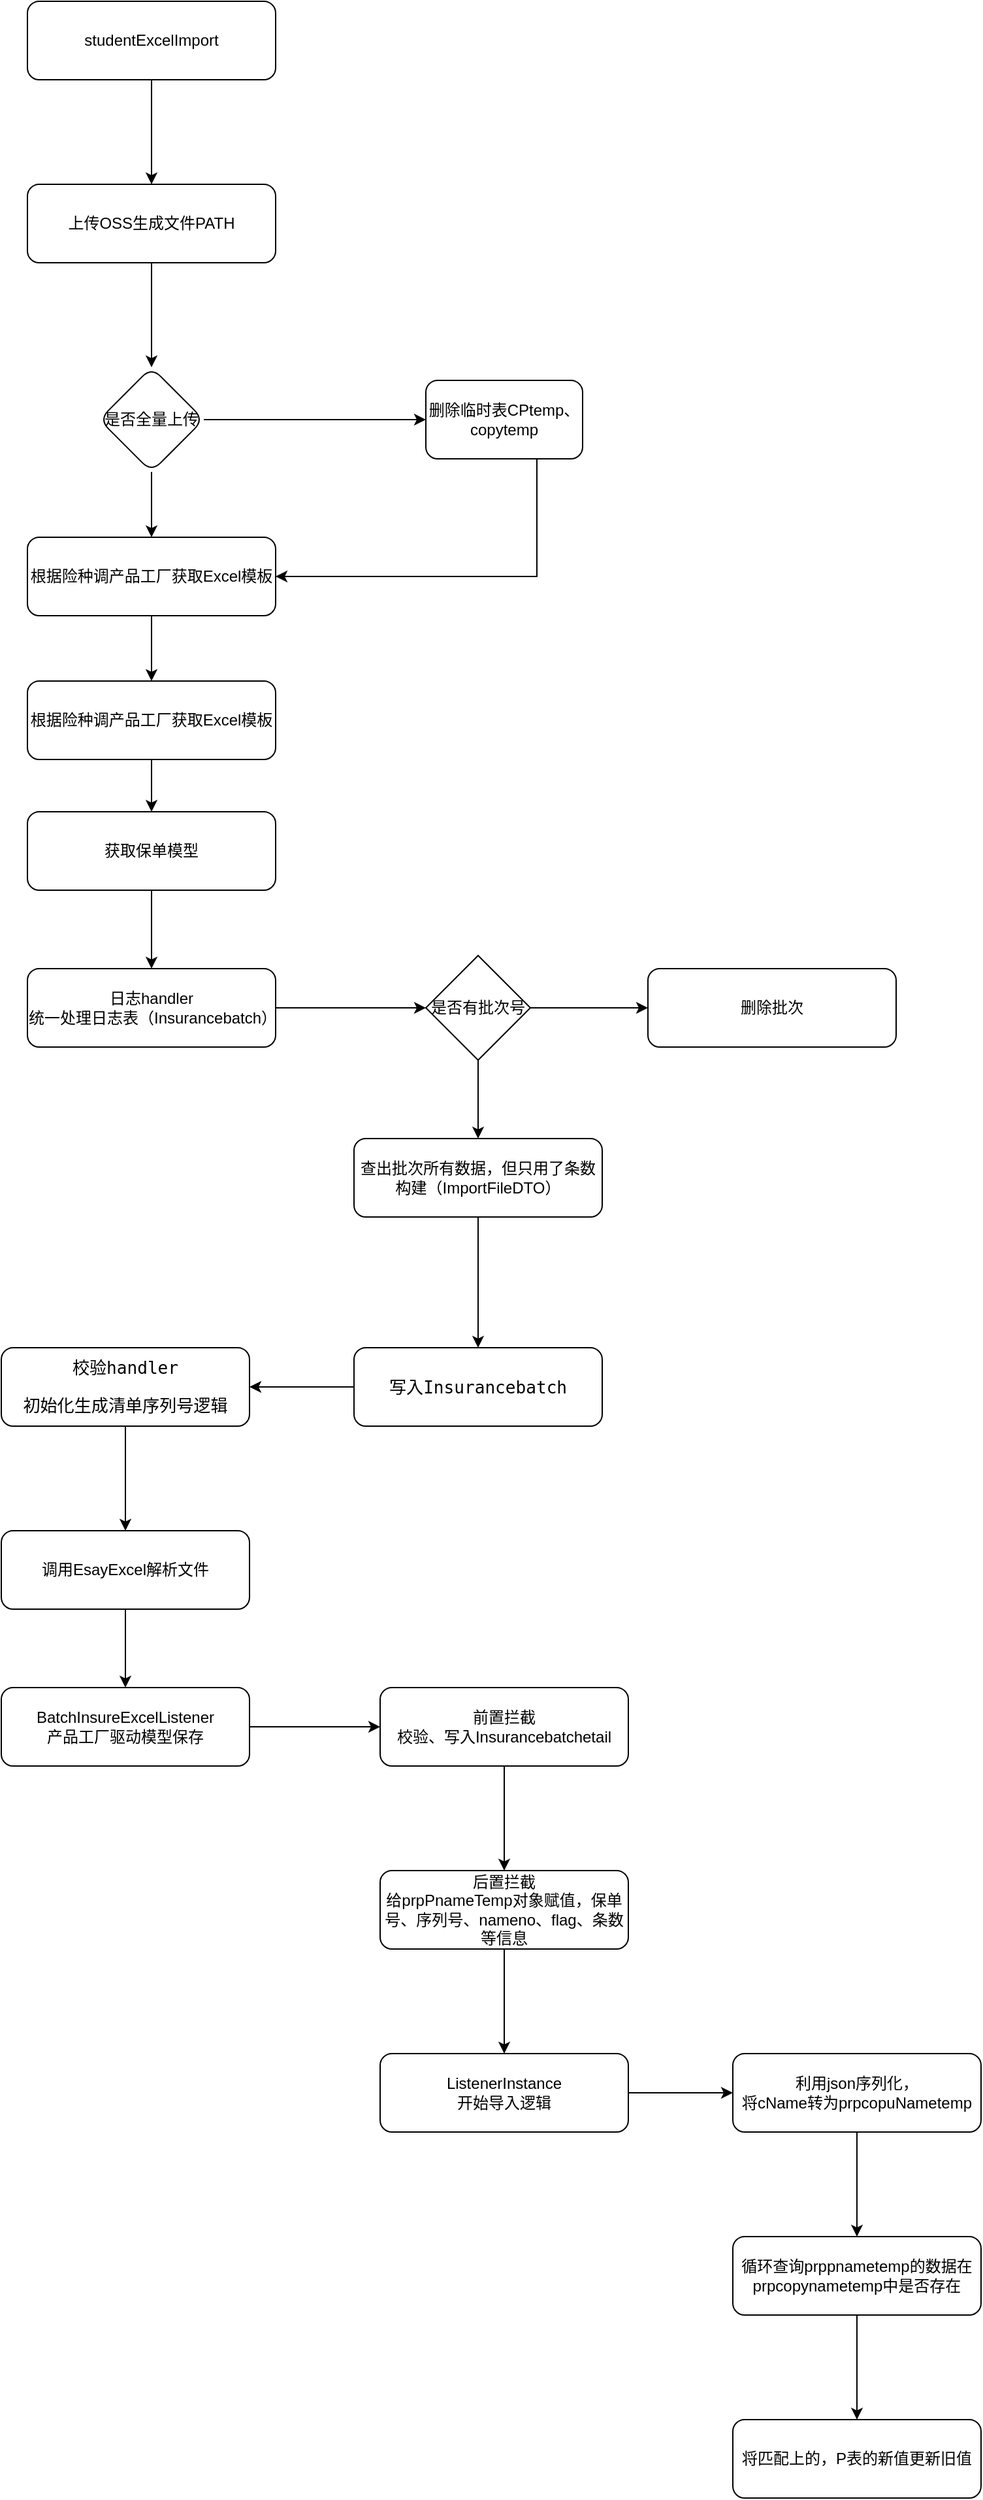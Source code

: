 <mxfile version="24.4.4" type="github">
  <diagram name="第 1 页" id="Fu0R1MFzWa6YzTho8a_D">
    <mxGraphModel dx="1050" dy="530" grid="1" gridSize="10" guides="1" tooltips="1" connect="1" arrows="1" fold="1" page="1" pageScale="1" pageWidth="827" pageHeight="1169" math="0" shadow="0">
      <root>
        <mxCell id="0" />
        <mxCell id="1" parent="0" />
        <mxCell id="GyTgs1EJwbVY7Si8vsgn-1" value="" style="edgeStyle=orthogonalEdgeStyle;rounded=0;orthogonalLoop=1;jettySize=auto;html=1;" edge="1" parent="1" source="GyTgs1EJwbVY7Si8vsgn-2" target="GyTgs1EJwbVY7Si8vsgn-4">
          <mxGeometry relative="1" as="geometry" />
        </mxCell>
        <mxCell id="GyTgs1EJwbVY7Si8vsgn-2" value="studentExcelImport" style="rounded=1;whiteSpace=wrap;html=1;" vertex="1" parent="1">
          <mxGeometry x="380" y="30" width="190" height="60" as="geometry" />
        </mxCell>
        <mxCell id="GyTgs1EJwbVY7Si8vsgn-38" value="" style="edgeStyle=orthogonalEdgeStyle;rounded=0;orthogonalLoop=1;jettySize=auto;html=1;" edge="1" parent="1" source="GyTgs1EJwbVY7Si8vsgn-4" target="GyTgs1EJwbVY7Si8vsgn-37">
          <mxGeometry relative="1" as="geometry" />
        </mxCell>
        <mxCell id="GyTgs1EJwbVY7Si8vsgn-4" value="上传OSS生成文件PATH" style="rounded=1;whiteSpace=wrap;html=1;" vertex="1" parent="1">
          <mxGeometry x="380" y="170" width="190" height="60" as="geometry" />
        </mxCell>
        <mxCell id="GyTgs1EJwbVY7Si8vsgn-5" value="" style="edgeStyle=orthogonalEdgeStyle;rounded=0;orthogonalLoop=1;jettySize=auto;html=1;" edge="1" parent="1" source="GyTgs1EJwbVY7Si8vsgn-6" target="GyTgs1EJwbVY7Si8vsgn-8">
          <mxGeometry relative="1" as="geometry" />
        </mxCell>
        <mxCell id="GyTgs1EJwbVY7Si8vsgn-6" value="根据险种调产品工厂获取Excel模板" style="rounded=1;whiteSpace=wrap;html=1;" vertex="1" parent="1">
          <mxGeometry x="380" y="440" width="190" height="60" as="geometry" />
        </mxCell>
        <mxCell id="GyTgs1EJwbVY7Si8vsgn-7" value="" style="edgeStyle=orthogonalEdgeStyle;rounded=0;orthogonalLoop=1;jettySize=auto;html=1;" edge="1" parent="1" source="GyTgs1EJwbVY7Si8vsgn-8" target="GyTgs1EJwbVY7Si8vsgn-10">
          <mxGeometry relative="1" as="geometry" />
        </mxCell>
        <mxCell id="GyTgs1EJwbVY7Si8vsgn-8" value="根据险种调产品工厂获取Excel模板" style="rounded=1;whiteSpace=wrap;html=1;" vertex="1" parent="1">
          <mxGeometry x="380" y="550" width="190" height="60" as="geometry" />
        </mxCell>
        <mxCell id="GyTgs1EJwbVY7Si8vsgn-9" value="" style="edgeStyle=orthogonalEdgeStyle;rounded=0;orthogonalLoop=1;jettySize=auto;html=1;" edge="1" parent="1" source="GyTgs1EJwbVY7Si8vsgn-10" target="GyTgs1EJwbVY7Si8vsgn-12">
          <mxGeometry relative="1" as="geometry" />
        </mxCell>
        <mxCell id="GyTgs1EJwbVY7Si8vsgn-10" value="获取保单模型" style="rounded=1;whiteSpace=wrap;html=1;" vertex="1" parent="1">
          <mxGeometry x="380" y="650" width="190" height="60" as="geometry" />
        </mxCell>
        <mxCell id="GyTgs1EJwbVY7Si8vsgn-11" value="" style="edgeStyle=orthogonalEdgeStyle;rounded=0;orthogonalLoop=1;jettySize=auto;html=1;" edge="1" parent="1" source="GyTgs1EJwbVY7Si8vsgn-12" target="GyTgs1EJwbVY7Si8vsgn-15">
          <mxGeometry relative="1" as="geometry" />
        </mxCell>
        <mxCell id="GyTgs1EJwbVY7Si8vsgn-12" value="&lt;div&gt;日志handler&lt;/div&gt;统一处理日志表（Insurancebatch）" style="rounded=1;whiteSpace=wrap;html=1;" vertex="1" parent="1">
          <mxGeometry x="380" y="770" width="190" height="60" as="geometry" />
        </mxCell>
        <mxCell id="GyTgs1EJwbVY7Si8vsgn-13" value="" style="edgeStyle=orthogonalEdgeStyle;rounded=0;orthogonalLoop=1;jettySize=auto;html=1;" edge="1" parent="1" source="GyTgs1EJwbVY7Si8vsgn-15" target="GyTgs1EJwbVY7Si8vsgn-16">
          <mxGeometry relative="1" as="geometry" />
        </mxCell>
        <mxCell id="GyTgs1EJwbVY7Si8vsgn-14" value="" style="edgeStyle=orthogonalEdgeStyle;rounded=0;orthogonalLoop=1;jettySize=auto;html=1;" edge="1" parent="1" source="GyTgs1EJwbVY7Si8vsgn-15" target="GyTgs1EJwbVY7Si8vsgn-18">
          <mxGeometry relative="1" as="geometry" />
        </mxCell>
        <mxCell id="GyTgs1EJwbVY7Si8vsgn-15" value="是否有批次号" style="rhombus;whiteSpace=wrap;html=1;" vertex="1" parent="1">
          <mxGeometry x="685" y="760" width="80" height="80" as="geometry" />
        </mxCell>
        <mxCell id="GyTgs1EJwbVY7Si8vsgn-16" value="删除批次" style="rounded=1;whiteSpace=wrap;html=1;" vertex="1" parent="1">
          <mxGeometry x="855" y="770" width="190" height="60" as="geometry" />
        </mxCell>
        <mxCell id="GyTgs1EJwbVY7Si8vsgn-17" value="" style="edgeStyle=orthogonalEdgeStyle;rounded=0;orthogonalLoop=1;jettySize=auto;html=1;" edge="1" parent="1" source="GyTgs1EJwbVY7Si8vsgn-18" target="GyTgs1EJwbVY7Si8vsgn-20">
          <mxGeometry relative="1" as="geometry" />
        </mxCell>
        <mxCell id="GyTgs1EJwbVY7Si8vsgn-18" value="查出批次所有数据，但只用了条数&lt;div&gt;构建（ImportFileDTO）&lt;/div&gt;" style="rounded=1;whiteSpace=wrap;html=1;" vertex="1" parent="1">
          <mxGeometry x="630" y="900" width="190" height="60" as="geometry" />
        </mxCell>
        <mxCell id="GyTgs1EJwbVY7Si8vsgn-19" value="" style="edgeStyle=orthogonalEdgeStyle;rounded=0;orthogonalLoop=1;jettySize=auto;html=1;" edge="1" parent="1" source="GyTgs1EJwbVY7Si8vsgn-20" target="GyTgs1EJwbVY7Si8vsgn-22">
          <mxGeometry relative="1" as="geometry" />
        </mxCell>
        <mxCell id="GyTgs1EJwbVY7Si8vsgn-20" value="&lt;pre style=&quot;font-family: &amp;quot;JetBrains Mono&amp;quot;, monospace; font-size: 9.8pt;&quot;&gt;&lt;span style=&quot;background-color: rgb(255, 255, 255);&quot;&gt;写入Insurancebatch&lt;/span&gt;&lt;span style=&quot;color: rgb(169, 183, 198); background-color: rgb(43, 43, 43);&quot;&gt;&lt;br&gt;&lt;/span&gt;&lt;/pre&gt;" style="rounded=1;whiteSpace=wrap;html=1;" vertex="1" parent="1">
          <mxGeometry x="630" y="1060" width="190" height="60" as="geometry" />
        </mxCell>
        <mxCell id="GyTgs1EJwbVY7Si8vsgn-21" value="" style="edgeStyle=orthogonalEdgeStyle;rounded=0;orthogonalLoop=1;jettySize=auto;html=1;" edge="1" parent="1" source="GyTgs1EJwbVY7Si8vsgn-22" target="GyTgs1EJwbVY7Si8vsgn-24">
          <mxGeometry relative="1" as="geometry" />
        </mxCell>
        <mxCell id="GyTgs1EJwbVY7Si8vsgn-22" value="&lt;pre style=&quot;font-family: &amp;quot;JetBrains Mono&amp;quot;, monospace; font-size: 9.8pt;&quot;&gt;&lt;span style=&quot;background-color: rgb(255, 255, 255);&quot;&gt;校验handler&lt;/span&gt;&lt;span style=&quot;color: rgb(169, 183, 198); background-color: rgb(43, 43, 43);&quot;&gt;&lt;br&gt;&lt;/span&gt;&lt;/pre&gt;&lt;pre style=&quot;font-family: &amp;quot;JetBrains Mono&amp;quot;, monospace; font-size: 9.8pt;&quot;&gt;&lt;span style=&quot;background-color: rgb(255, 255, 255);&quot;&gt;初始化生成清单序列号逻辑&lt;/span&gt;&lt;/pre&gt;" style="rounded=1;whiteSpace=wrap;html=1;" vertex="1" parent="1">
          <mxGeometry x="360" y="1060" width="190" height="60" as="geometry" />
        </mxCell>
        <mxCell id="GyTgs1EJwbVY7Si8vsgn-23" value="" style="edgeStyle=orthogonalEdgeStyle;rounded=0;orthogonalLoop=1;jettySize=auto;html=1;" edge="1" parent="1" source="GyTgs1EJwbVY7Si8vsgn-24" target="GyTgs1EJwbVY7Si8vsgn-26">
          <mxGeometry relative="1" as="geometry" />
        </mxCell>
        <mxCell id="GyTgs1EJwbVY7Si8vsgn-24" value="&lt;span style=&quot;background-color: rgb(255, 255, 255);&quot;&gt;调用EsayExcel解析文件&lt;/span&gt;" style="rounded=1;whiteSpace=wrap;html=1;" vertex="1" parent="1">
          <mxGeometry x="360" y="1200" width="190" height="60" as="geometry" />
        </mxCell>
        <mxCell id="GyTgs1EJwbVY7Si8vsgn-25" value="" style="edgeStyle=orthogonalEdgeStyle;rounded=0;orthogonalLoop=1;jettySize=auto;html=1;" edge="1" parent="1" source="GyTgs1EJwbVY7Si8vsgn-26" target="GyTgs1EJwbVY7Si8vsgn-28">
          <mxGeometry relative="1" as="geometry" />
        </mxCell>
        <mxCell id="GyTgs1EJwbVY7Si8vsgn-26" value="BatchInsureExcelListener&lt;div&gt;产品工厂驱动模型保存&lt;br&gt;&lt;/div&gt;" style="rounded=1;whiteSpace=wrap;html=1;" vertex="1" parent="1">
          <mxGeometry x="360" y="1320" width="190" height="60" as="geometry" />
        </mxCell>
        <mxCell id="GyTgs1EJwbVY7Si8vsgn-27" value="" style="edgeStyle=orthogonalEdgeStyle;rounded=0;orthogonalLoop=1;jettySize=auto;html=1;" edge="1" parent="1" source="GyTgs1EJwbVY7Si8vsgn-28" target="GyTgs1EJwbVY7Si8vsgn-30">
          <mxGeometry relative="1" as="geometry" />
        </mxCell>
        <mxCell id="GyTgs1EJwbVY7Si8vsgn-28" value="前置拦截&lt;div&gt;校验、写入Insurancebatchetail&lt;/div&gt;" style="rounded=1;whiteSpace=wrap;html=1;" vertex="1" parent="1">
          <mxGeometry x="650" y="1320" width="190" height="60" as="geometry" />
        </mxCell>
        <mxCell id="GyTgs1EJwbVY7Si8vsgn-29" value="" style="edgeStyle=orthogonalEdgeStyle;rounded=0;orthogonalLoop=1;jettySize=auto;html=1;" edge="1" parent="1" source="GyTgs1EJwbVY7Si8vsgn-30" target="GyTgs1EJwbVY7Si8vsgn-32">
          <mxGeometry relative="1" as="geometry" />
        </mxCell>
        <mxCell id="GyTgs1EJwbVY7Si8vsgn-30" value="后置拦截&lt;div&gt;给prpPnameTemp对象赋值，保单号、序列号、nameno、flag、条数等信息&lt;/div&gt;" style="rounded=1;whiteSpace=wrap;html=1;" vertex="1" parent="1">
          <mxGeometry x="650" y="1460" width="190" height="60" as="geometry" />
        </mxCell>
        <mxCell id="GyTgs1EJwbVY7Si8vsgn-31" value="" style="edgeStyle=orthogonalEdgeStyle;rounded=0;orthogonalLoop=1;jettySize=auto;html=1;" edge="1" parent="1" source="GyTgs1EJwbVY7Si8vsgn-32" target="GyTgs1EJwbVY7Si8vsgn-33">
          <mxGeometry relative="1" as="geometry" />
        </mxCell>
        <mxCell id="GyTgs1EJwbVY7Si8vsgn-32" value="ListenerInstance&lt;br&gt;开始导入逻辑" style="rounded=1;whiteSpace=wrap;html=1;" vertex="1" parent="1">
          <mxGeometry x="650" y="1600" width="190" height="60" as="geometry" />
        </mxCell>
        <mxCell id="GyTgs1EJwbVY7Si8vsgn-44" value="" style="edgeStyle=orthogonalEdgeStyle;rounded=0;orthogonalLoop=1;jettySize=auto;html=1;" edge="1" parent="1" source="GyTgs1EJwbVY7Si8vsgn-33" target="GyTgs1EJwbVY7Si8vsgn-43">
          <mxGeometry relative="1" as="geometry" />
        </mxCell>
        <mxCell id="GyTgs1EJwbVY7Si8vsgn-33" value="利用json序列化，&lt;div&gt;将cName转为prpcopuNametemp&lt;/div&gt;" style="rounded=1;whiteSpace=wrap;html=1;" vertex="1" parent="1">
          <mxGeometry x="920" y="1600" width="190" height="60" as="geometry" />
        </mxCell>
        <mxCell id="GyTgs1EJwbVY7Si8vsgn-40" value="" style="edgeStyle=orthogonalEdgeStyle;rounded=0;orthogonalLoop=1;jettySize=auto;html=1;" edge="1" parent="1" source="GyTgs1EJwbVY7Si8vsgn-37" target="GyTgs1EJwbVY7Si8vsgn-39">
          <mxGeometry relative="1" as="geometry" />
        </mxCell>
        <mxCell id="GyTgs1EJwbVY7Si8vsgn-42" value="" style="edgeStyle=orthogonalEdgeStyle;rounded=0;orthogonalLoop=1;jettySize=auto;html=1;" edge="1" parent="1" source="GyTgs1EJwbVY7Si8vsgn-37" target="GyTgs1EJwbVY7Si8vsgn-6">
          <mxGeometry relative="1" as="geometry" />
        </mxCell>
        <mxCell id="GyTgs1EJwbVY7Si8vsgn-37" value="是否全量上传" style="rhombus;whiteSpace=wrap;html=1;rounded=1;" vertex="1" parent="1">
          <mxGeometry x="435" y="310" width="80" height="80" as="geometry" />
        </mxCell>
        <mxCell id="GyTgs1EJwbVY7Si8vsgn-41" style="edgeStyle=orthogonalEdgeStyle;rounded=0;orthogonalLoop=1;jettySize=auto;html=1;" edge="1" parent="1" source="GyTgs1EJwbVY7Si8vsgn-39" target="GyTgs1EJwbVY7Si8vsgn-6">
          <mxGeometry relative="1" as="geometry">
            <Array as="points">
              <mxPoint x="770" y="470" />
            </Array>
          </mxGeometry>
        </mxCell>
        <mxCell id="GyTgs1EJwbVY7Si8vsgn-39" value="删除临时表CPtemp、copytemp" style="whiteSpace=wrap;html=1;rounded=1;" vertex="1" parent="1">
          <mxGeometry x="685" y="320" width="120" height="60" as="geometry" />
        </mxCell>
        <mxCell id="GyTgs1EJwbVY7Si8vsgn-46" value="" style="edgeStyle=orthogonalEdgeStyle;rounded=0;orthogonalLoop=1;jettySize=auto;html=1;" edge="1" parent="1" source="GyTgs1EJwbVY7Si8vsgn-43" target="GyTgs1EJwbVY7Si8vsgn-45">
          <mxGeometry relative="1" as="geometry" />
        </mxCell>
        <mxCell id="GyTgs1EJwbVY7Si8vsgn-43" value="循环查询prppnametemp的数据在&lt;div&gt;prpcopynametemp中是否存在&lt;/div&gt;" style="rounded=1;whiteSpace=wrap;html=1;" vertex="1" parent="1">
          <mxGeometry x="920" y="1740" width="190" height="60" as="geometry" />
        </mxCell>
        <mxCell id="GyTgs1EJwbVY7Si8vsgn-45" value="将匹配上的，P表的新值更新旧值" style="rounded=1;whiteSpace=wrap;html=1;" vertex="1" parent="1">
          <mxGeometry x="920" y="1880" width="190" height="60" as="geometry" />
        </mxCell>
      </root>
    </mxGraphModel>
  </diagram>
</mxfile>
